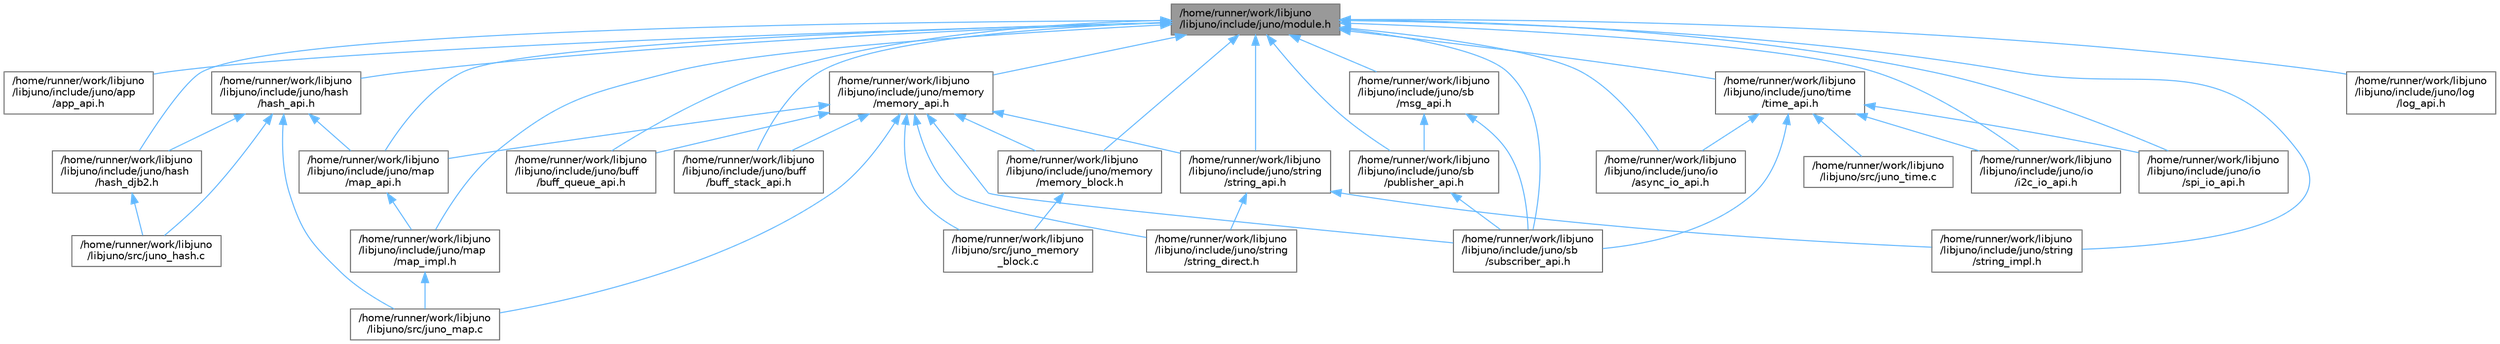 digraph "/home/runner/work/libjuno/libjuno/include/juno/module.h"
{
 // LATEX_PDF_SIZE
  bgcolor="transparent";
  edge [fontname=Helvetica,fontsize=10,labelfontname=Helvetica,labelfontsize=10];
  node [fontname=Helvetica,fontsize=10,shape=box,height=0.2,width=0.4];
  Node1 [id="Node000001",label="/home/runner/work/libjuno\l/libjuno/include/juno/module.h",height=0.2,width=0.4,color="gray40", fillcolor="grey60", style="filled", fontcolor="black",tooltip=" "];
  Node1 -> Node2 [id="edge1_Node000001_Node000002",dir="back",color="steelblue1",style="solid",tooltip=" "];
  Node2 [id="Node000002",label="/home/runner/work/libjuno\l/libjuno/include/juno/app\l/app_api.h",height=0.2,width=0.4,color="grey40", fillcolor="white", style="filled",URL="$app__api_8h.html",tooltip=" "];
  Node1 -> Node3 [id="edge2_Node000001_Node000003",dir="back",color="steelblue1",style="solid",tooltip=" "];
  Node3 [id="Node000003",label="/home/runner/work/libjuno\l/libjuno/include/juno/buff\l/buff_queue_api.h",height=0.2,width=0.4,color="grey40", fillcolor="white", style="filled",URL="$buff__queue__api_8h.html",tooltip=" "];
  Node1 -> Node4 [id="edge3_Node000001_Node000004",dir="back",color="steelblue1",style="solid",tooltip=" "];
  Node4 [id="Node000004",label="/home/runner/work/libjuno\l/libjuno/include/juno/buff\l/buff_stack_api.h",height=0.2,width=0.4,color="grey40", fillcolor="white", style="filled",URL="$buff__stack__api_8h.html",tooltip=" "];
  Node1 -> Node5 [id="edge4_Node000001_Node000005",dir="back",color="steelblue1",style="solid",tooltip=" "];
  Node5 [id="Node000005",label="/home/runner/work/libjuno\l/libjuno/include/juno/hash\l/hash_api.h",height=0.2,width=0.4,color="grey40", fillcolor="white", style="filled",URL="$hash__api_8h.html",tooltip=" "];
  Node5 -> Node6 [id="edge5_Node000005_Node000006",dir="back",color="steelblue1",style="solid",tooltip=" "];
  Node6 [id="Node000006",label="/home/runner/work/libjuno\l/libjuno/include/juno/hash\l/hash_djb2.h",height=0.2,width=0.4,color="grey40", fillcolor="white", style="filled",URL="$hash__djb2_8h.html",tooltip=" "];
  Node6 -> Node7 [id="edge6_Node000006_Node000007",dir="back",color="steelblue1",style="solid",tooltip=" "];
  Node7 [id="Node000007",label="/home/runner/work/libjuno\l/libjuno/src/juno_hash.c",height=0.2,width=0.4,color="grey40", fillcolor="white", style="filled",URL="$juno__hash_8c.html",tooltip=" "];
  Node5 -> Node8 [id="edge7_Node000005_Node000008",dir="back",color="steelblue1",style="solid",tooltip=" "];
  Node8 [id="Node000008",label="/home/runner/work/libjuno\l/libjuno/include/juno/map\l/map_api.h",height=0.2,width=0.4,color="grey40", fillcolor="white", style="filled",URL="$map__api_8h.html",tooltip=" "];
  Node8 -> Node9 [id="edge8_Node000008_Node000009",dir="back",color="steelblue1",style="solid",tooltip=" "];
  Node9 [id="Node000009",label="/home/runner/work/libjuno\l/libjuno/include/juno/map\l/map_impl.h",height=0.2,width=0.4,color="grey40", fillcolor="white", style="filled",URL="$map__impl_8h.html",tooltip=" "];
  Node9 -> Node10 [id="edge9_Node000009_Node000010",dir="back",color="steelblue1",style="solid",tooltip=" "];
  Node10 [id="Node000010",label="/home/runner/work/libjuno\l/libjuno/src/juno_map.c",height=0.2,width=0.4,color="grey40", fillcolor="white", style="filled",URL="$juno__map_8c.html",tooltip=" "];
  Node5 -> Node7 [id="edge10_Node000005_Node000007",dir="back",color="steelblue1",style="solid",tooltip=" "];
  Node5 -> Node10 [id="edge11_Node000005_Node000010",dir="back",color="steelblue1",style="solid",tooltip=" "];
  Node1 -> Node6 [id="edge12_Node000001_Node000006",dir="back",color="steelblue1",style="solid",tooltip=" "];
  Node1 -> Node11 [id="edge13_Node000001_Node000011",dir="back",color="steelblue1",style="solid",tooltip=" "];
  Node11 [id="Node000011",label="/home/runner/work/libjuno\l/libjuno/include/juno/io\l/async_io_api.h",height=0.2,width=0.4,color="grey40", fillcolor="white", style="filled",URL="$async__io__api_8h.html",tooltip=" "];
  Node1 -> Node12 [id="edge14_Node000001_Node000012",dir="back",color="steelblue1",style="solid",tooltip=" "];
  Node12 [id="Node000012",label="/home/runner/work/libjuno\l/libjuno/include/juno/io\l/i2c_io_api.h",height=0.2,width=0.4,color="grey40", fillcolor="white", style="filled",URL="$i2c__io__api_8h.html",tooltip=" "];
  Node1 -> Node13 [id="edge15_Node000001_Node000013",dir="back",color="steelblue1",style="solid",tooltip=" "];
  Node13 [id="Node000013",label="/home/runner/work/libjuno\l/libjuno/include/juno/io\l/spi_io_api.h",height=0.2,width=0.4,color="grey40", fillcolor="white", style="filled",URL="$spi__io__api_8h.html",tooltip=" "];
  Node1 -> Node14 [id="edge16_Node000001_Node000014",dir="back",color="steelblue1",style="solid",tooltip=" "];
  Node14 [id="Node000014",label="/home/runner/work/libjuno\l/libjuno/include/juno/log\l/log_api.h",height=0.2,width=0.4,color="grey40", fillcolor="white", style="filled",URL="$log__api_8h.html",tooltip=" "];
  Node1 -> Node8 [id="edge17_Node000001_Node000008",dir="back",color="steelblue1",style="solid",tooltip=" "];
  Node1 -> Node9 [id="edge18_Node000001_Node000009",dir="back",color="steelblue1",style="solid",tooltip=" "];
  Node1 -> Node15 [id="edge19_Node000001_Node000015",dir="back",color="steelblue1",style="solid",tooltip=" "];
  Node15 [id="Node000015",label="/home/runner/work/libjuno\l/libjuno/include/juno/memory\l/memory_api.h",height=0.2,width=0.4,color="grey40", fillcolor="white", style="filled",URL="$memory__api_8h.html",tooltip=" "];
  Node15 -> Node3 [id="edge20_Node000015_Node000003",dir="back",color="steelblue1",style="solid",tooltip=" "];
  Node15 -> Node4 [id="edge21_Node000015_Node000004",dir="back",color="steelblue1",style="solid",tooltip=" "];
  Node15 -> Node8 [id="edge22_Node000015_Node000008",dir="back",color="steelblue1",style="solid",tooltip=" "];
  Node15 -> Node16 [id="edge23_Node000015_Node000016",dir="back",color="steelblue1",style="solid",tooltip=" "];
  Node16 [id="Node000016",label="/home/runner/work/libjuno\l/libjuno/include/juno/memory\l/memory_block.h",height=0.2,width=0.4,color="grey40", fillcolor="white", style="filled",URL="$memory__block_8h.html",tooltip=" "];
  Node16 -> Node17 [id="edge24_Node000016_Node000017",dir="back",color="steelblue1",style="solid",tooltip=" "];
  Node17 [id="Node000017",label="/home/runner/work/libjuno\l/libjuno/src/juno_memory\l_block.c",height=0.2,width=0.4,color="grey40", fillcolor="white", style="filled",URL="$juno__memory__block_8c.html",tooltip=" "];
  Node15 -> Node18 [id="edge25_Node000015_Node000018",dir="back",color="steelblue1",style="solid",tooltip=" "];
  Node18 [id="Node000018",label="/home/runner/work/libjuno\l/libjuno/include/juno/sb\l/subscriber_api.h",height=0.2,width=0.4,color="grey40", fillcolor="white", style="filled",URL="$subscriber__api_8h.html",tooltip=" "];
  Node15 -> Node19 [id="edge26_Node000015_Node000019",dir="back",color="steelblue1",style="solid",tooltip=" "];
  Node19 [id="Node000019",label="/home/runner/work/libjuno\l/libjuno/include/juno/string\l/string_api.h",height=0.2,width=0.4,color="grey40", fillcolor="white", style="filled",URL="$string__api_8h.html",tooltip=" "];
  Node19 -> Node20 [id="edge27_Node000019_Node000020",dir="back",color="steelblue1",style="solid",tooltip=" "];
  Node20 [id="Node000020",label="/home/runner/work/libjuno\l/libjuno/include/juno/string\l/string_direct.h",height=0.2,width=0.4,color="grey40", fillcolor="white", style="filled",URL="$string__direct_8h.html",tooltip=" "];
  Node19 -> Node21 [id="edge28_Node000019_Node000021",dir="back",color="steelblue1",style="solid",tooltip=" "];
  Node21 [id="Node000021",label="/home/runner/work/libjuno\l/libjuno/include/juno/string\l/string_impl.h",height=0.2,width=0.4,color="grey40", fillcolor="white", style="filled",URL="$string__impl_8h.html",tooltip=" "];
  Node15 -> Node20 [id="edge29_Node000015_Node000020",dir="back",color="steelblue1",style="solid",tooltip=" "];
  Node15 -> Node10 [id="edge30_Node000015_Node000010",dir="back",color="steelblue1",style="solid",tooltip=" "];
  Node15 -> Node17 [id="edge31_Node000015_Node000017",dir="back",color="steelblue1",style="solid",tooltip=" "];
  Node1 -> Node16 [id="edge32_Node000001_Node000016",dir="back",color="steelblue1",style="solid",tooltip=" "];
  Node1 -> Node22 [id="edge33_Node000001_Node000022",dir="back",color="steelblue1",style="solid",tooltip=" "];
  Node22 [id="Node000022",label="/home/runner/work/libjuno\l/libjuno/include/juno/sb\l/msg_api.h",height=0.2,width=0.4,color="grey40", fillcolor="white", style="filled",URL="$msg__api_8h.html",tooltip=" "];
  Node22 -> Node23 [id="edge34_Node000022_Node000023",dir="back",color="steelblue1",style="solid",tooltip=" "];
  Node23 [id="Node000023",label="/home/runner/work/libjuno\l/libjuno/include/juno/sb\l/publisher_api.h",height=0.2,width=0.4,color="grey40", fillcolor="white", style="filled",URL="$publisher__api_8h.html",tooltip=" "];
  Node23 -> Node18 [id="edge35_Node000023_Node000018",dir="back",color="steelblue1",style="solid",tooltip=" "];
  Node22 -> Node18 [id="edge36_Node000022_Node000018",dir="back",color="steelblue1",style="solid",tooltip=" "];
  Node1 -> Node23 [id="edge37_Node000001_Node000023",dir="back",color="steelblue1",style="solid",tooltip=" "];
  Node1 -> Node18 [id="edge38_Node000001_Node000018",dir="back",color="steelblue1",style="solid",tooltip=" "];
  Node1 -> Node19 [id="edge39_Node000001_Node000019",dir="back",color="steelblue1",style="solid",tooltip=" "];
  Node1 -> Node21 [id="edge40_Node000001_Node000021",dir="back",color="steelblue1",style="solid",tooltip=" "];
  Node1 -> Node24 [id="edge41_Node000001_Node000024",dir="back",color="steelblue1",style="solid",tooltip=" "];
  Node24 [id="Node000024",label="/home/runner/work/libjuno\l/libjuno/include/juno/time\l/time_api.h",height=0.2,width=0.4,color="grey40", fillcolor="white", style="filled",URL="$time__api_8h.html",tooltip=" "];
  Node24 -> Node11 [id="edge42_Node000024_Node000011",dir="back",color="steelblue1",style="solid",tooltip=" "];
  Node24 -> Node12 [id="edge43_Node000024_Node000012",dir="back",color="steelblue1",style="solid",tooltip=" "];
  Node24 -> Node13 [id="edge44_Node000024_Node000013",dir="back",color="steelblue1",style="solid",tooltip=" "];
  Node24 -> Node18 [id="edge45_Node000024_Node000018",dir="back",color="steelblue1",style="solid",tooltip=" "];
  Node24 -> Node25 [id="edge46_Node000024_Node000025",dir="back",color="steelblue1",style="solid",tooltip=" "];
  Node25 [id="Node000025",label="/home/runner/work/libjuno\l/libjuno/src/juno_time.c",height=0.2,width=0.4,color="grey40", fillcolor="white", style="filled",URL="$juno__time_8c.html",tooltip=" "];
}

